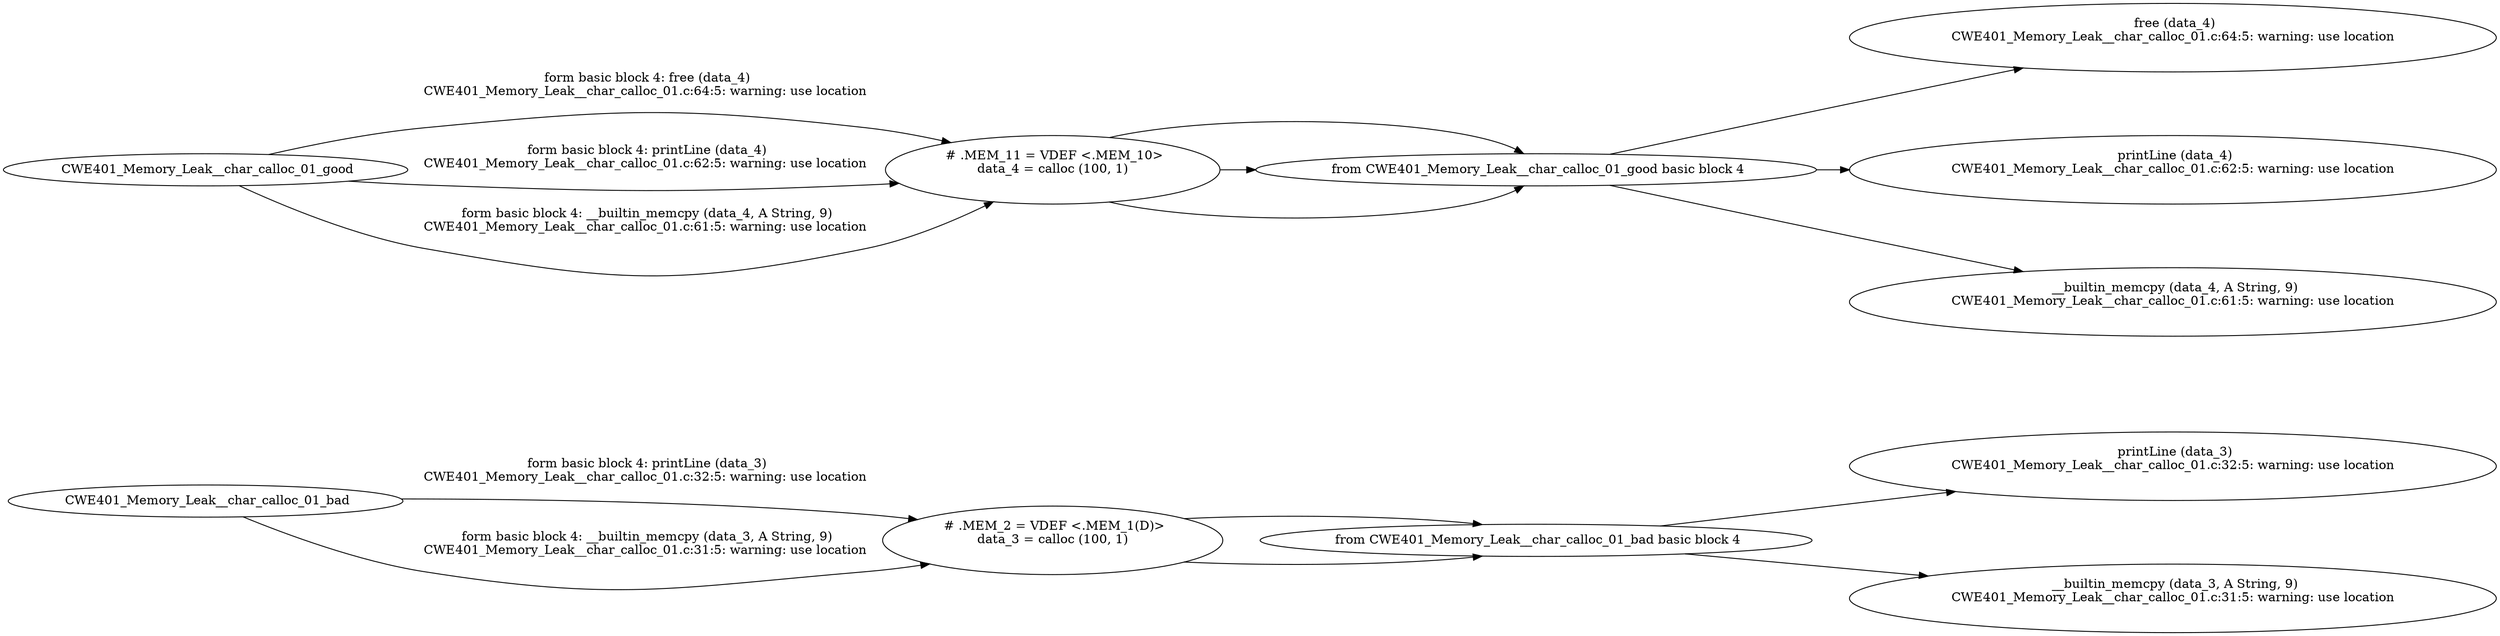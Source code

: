 digraph {rankdir = LR; rank=same; nodesep=1.0; 


" CWE401_Memory_Leak__char_calloc_01_bad
"->


" # .MEM_2 = VDEF <.MEM_1(D)>
data_3 = calloc (100, 1)

"

[label=" form basic block 4: printLine (data_3)
CWE401_Memory_Leak__char_calloc_01.c:32:5: warning: use location

" ]

" # .MEM_2 = VDEF <.MEM_1(D)>
data_3 = calloc (100, 1)

"->

" from CWE401_Memory_Leak__char_calloc_01_bad basic block 4"

->" printLine (data_3)
CWE401_Memory_Leak__char_calloc_01.c:32:5: warning: use location

"


" CWE401_Memory_Leak__char_calloc_01_bad
"->


" # .MEM_2 = VDEF <.MEM_1(D)>
data_3 = calloc (100, 1)

"

[label=" form basic block 4: __builtin_memcpy (data_3, A String, 9)
CWE401_Memory_Leak__char_calloc_01.c:31:5: warning: use location

" ]

" # .MEM_2 = VDEF <.MEM_1(D)>
data_3 = calloc (100, 1)

"->

" from CWE401_Memory_Leak__char_calloc_01_bad basic block 4"

->" __builtin_memcpy (data_3, A String, 9)
CWE401_Memory_Leak__char_calloc_01.c:31:5: warning: use location

"








" CWE401_Memory_Leak__char_calloc_01_good
"->


" # .MEM_11 = VDEF <.MEM_10>
data_4 = calloc (100, 1)

"

[label=" form basic block 4: free (data_4)
CWE401_Memory_Leak__char_calloc_01.c:64:5: warning: use location

" ]

" # .MEM_11 = VDEF <.MEM_10>
data_4 = calloc (100, 1)

"->

" from CWE401_Memory_Leak__char_calloc_01_good basic block 4"

->" free (data_4)
CWE401_Memory_Leak__char_calloc_01.c:64:5: warning: use location

"


" CWE401_Memory_Leak__char_calloc_01_good
"->


" # .MEM_11 = VDEF <.MEM_10>
data_4 = calloc (100, 1)

"

[label=" form basic block 4: printLine (data_4)
CWE401_Memory_Leak__char_calloc_01.c:62:5: warning: use location

" ]

" # .MEM_11 = VDEF <.MEM_10>
data_4 = calloc (100, 1)

"->

" from CWE401_Memory_Leak__char_calloc_01_good basic block 4"

->" printLine (data_4)
CWE401_Memory_Leak__char_calloc_01.c:62:5: warning: use location

"


" CWE401_Memory_Leak__char_calloc_01_good
"->


" # .MEM_11 = VDEF <.MEM_10>
data_4 = calloc (100, 1)

"

[label=" form basic block 4: __builtin_memcpy (data_4, A String, 9)
CWE401_Memory_Leak__char_calloc_01.c:61:5: warning: use location

" ]

" # .MEM_11 = VDEF <.MEM_10>
data_4 = calloc (100, 1)

"->

" from CWE401_Memory_Leak__char_calloc_01_good basic block 4"

->" __builtin_memcpy (data_4, A String, 9)
CWE401_Memory_Leak__char_calloc_01.c:61:5: warning: use location

" }

digraph {rankdir = LR; rank=same; nodesep=1.0;  }
